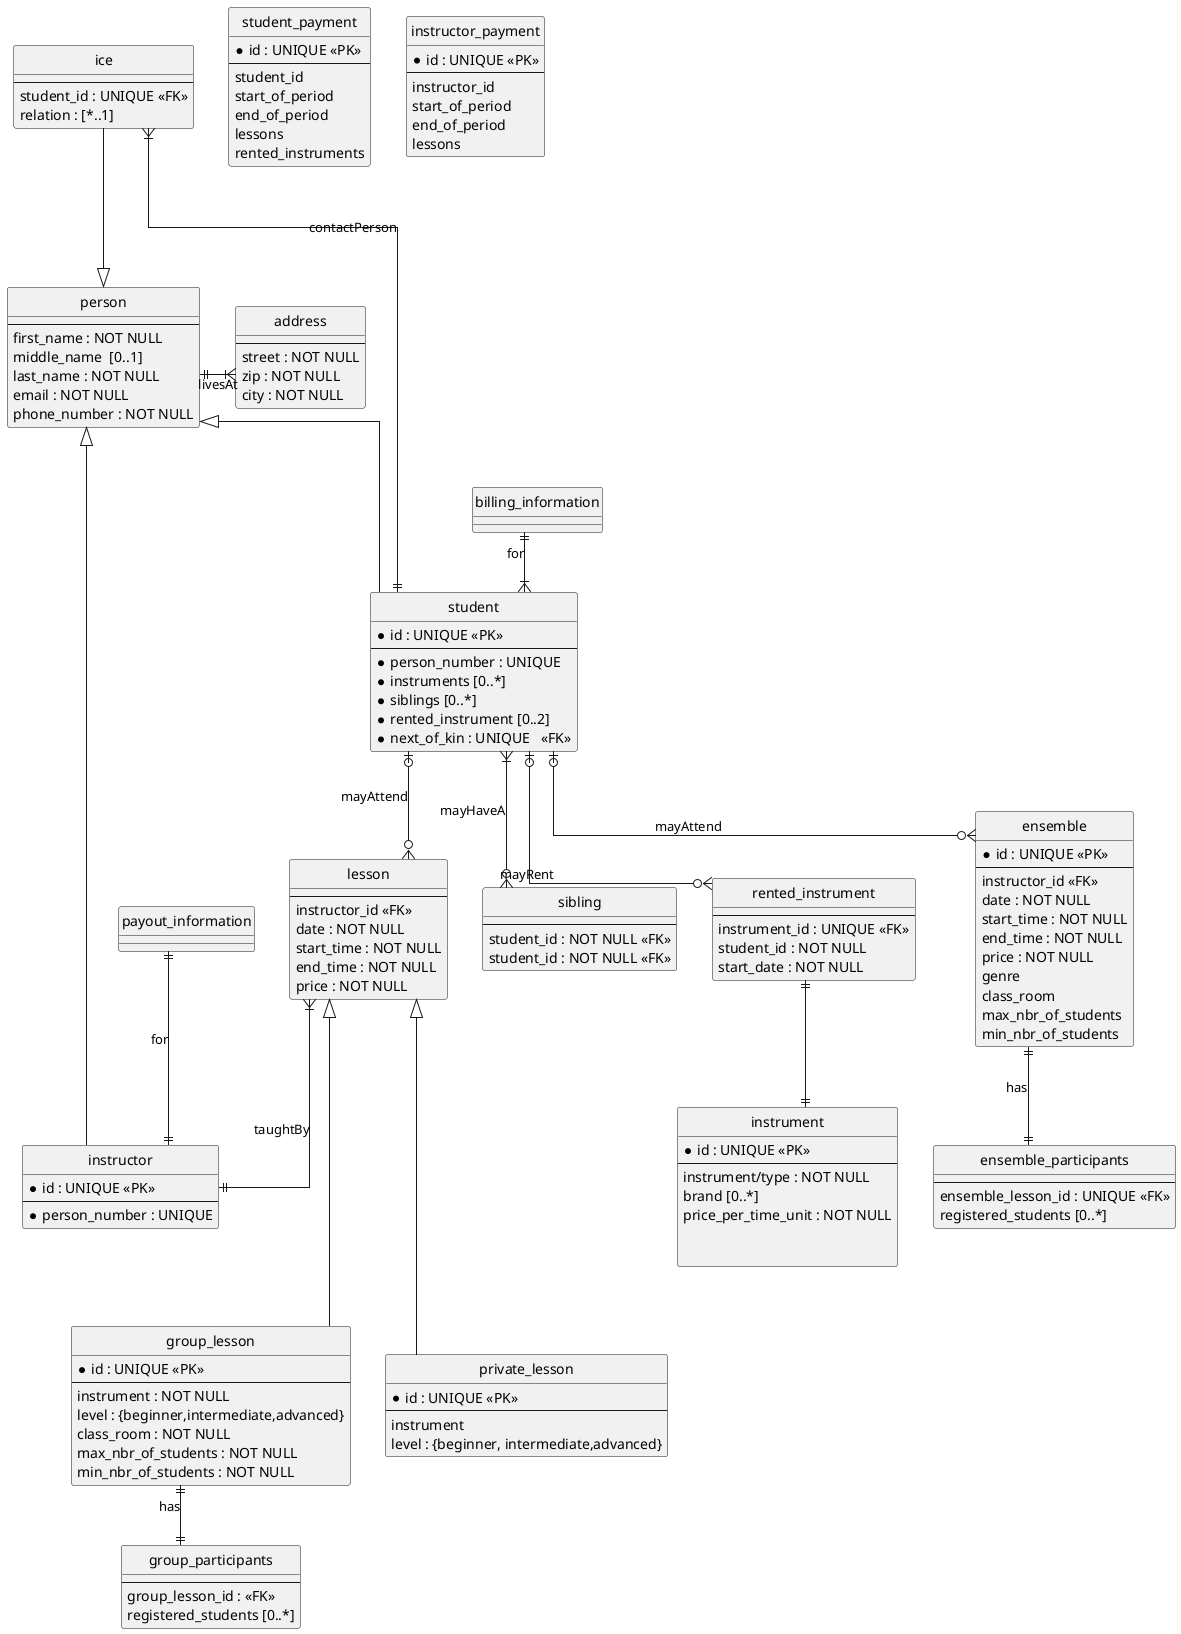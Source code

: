 @startuml Soundgood Music School
hide circle
' 'need to allow mixing to accomplish something with mixed shapes
' allow_mixing

skinparam linetype ortho
' skinparam package {
'     BackgroundColor LightYellow
' }
top to bottom direction
' left to right direction

' skinparam ClassAttributeIconSize 0
' class classtest{}

' ACTORS
entity "person" {
' entity "contact_info" {
    ' * id : UNIQUE <<PK>>
    --
    first_name : NOT NULL
    middle_name  [0..1]
    last_name : NOT NULL
    email : NOT NULL
    phone_number : NOT NULL
}

entity "address" {
    --
    street : NOT NULL
    zip : NOT NULL
    city : NOT NULL
}

entity "student" {
    * id : UNIQUE <<PK>>
    --
    ' * person_id : UNIQUE     <<FK>>
    * person_number : UNIQUE
    * instruments [0..*]
    * siblings [0..*]
    * rented_instrument [0..2]
    ' eller ska jag dela upp det i två?
    * next_of_kin : UNIQUE   <<FK>>
    ' no next of kin, only ice?
    ' next_of_kin == person_id
}
' note top
'     student_id -> should student_id == person_id?
'     What about person_number?
' end note

' ärver från person
entity "ice" {
    --
    ' person_id : <<FK>>???????
    student_id : UNIQUE <<FK>>
    relation : [*..1]
}

entity "sibling" {
    --
    student_id : NOT NULL <<FK>>
    student_id : NOT NULL <<FK>>
}
entity "instructor" {
    * id : UNIQUE <<PK>>
    --
    ' * person_id : UNIQUE     <<FK>>
    * person_number : UNIQUE
}

' INSTRUMENTS
entity "instrument" {
* id : UNIQUE <<PK>>
' rent_id
--
instrument/type : NOT NULL
brand [0..*]
price_per_time_unit : NOT NULL

' or
' __
' instrument/type
' brand
' price_per_time_unit
' in_stock
' rented

}
' ' find a better name. "instrument_skill"? Is it even neccessary??
' entity "instrument" {
'     type
'     level
' }

' is in_stock derived data? If rentee_id than its not in stock?
entity "rented_instrument" {
--
instrument_id : UNIQUE <<FK>>
' rent_id
student_id : NOT NULL
' rentee
start_date : NOT NULL
}

' LESSONS
' ska instructor ligger på denna nivå eller nere hos childs?
entity "lesson" {
    --
    instructor_id <<FK>>
    date : NOT NULL
    start_time : NOT NULL
    end_time : NOT NULL
    price : NOT NULL
}
entity "private_lesson" {
    * id : UNIQUE <<PK>>
    --
    instrument
    level : {beginner, intermediate,advanced}
}

' TODO: Ska level alternativen skrivas som kommentar istället??
entity "group_lesson" {
    * id : UNIQUE <<PK>>
    --
    instrument : NOT NULL
    level : {beginner,intermediate,advanced}
    class_room : NOT NULL
    max_nbr_of_students : NOT NULL
    min_nbr_of_students : NOT NULL
}

entity "group_participants" {
    --
    group_lesson_id : <<FK>>
    registered_students [0..*]
    ' registered_students : student_id[]
}

entity "ensemble" {
    * id : UNIQUE <<PK>>
    --
    instructor_id <<FK>>
    date : NOT NULL
    start_time : NOT NULL
    end_time : NOT NULL
    price : NOT NULL
    genre
    class_room
    max_nbr_of_students
    min_nbr_of_students
}

entity "ensemble_participants" {
    --
    ensemble_lesson_id : UNIQUE <<FK>>
    registered_students [0..*]
}

' FINANCIAL
entity student_payment {
* id : UNIQUE <<PK>>
--
student_id
start_of_period
end_of_period
lessons
rented_instruments
}
' note bottom 
'     What if the bill should include several students? 
' end note
entity "billing_information" {}

entity instructor_payment {
* id : UNIQUE <<PK>>
--
instructor_id
start_of_period
end_of_period
lessons
}
' entity "monthly_statement" {
' }

entity "payout_information" {}


' RELATIONS
person ||--|{ address : livesAt
' person ||--|| student::person_id : isA
' person ||--|| instructor::person_id : isA
' person ||--|| ice::person_id : isA
' student |o"1"--"0..2"o{ rented_instrument : mayRent
student |o--o{ rented_instrument : mayRent
rented_instrument ||--|| instrument 
billing_information ||--|{ student : for
payout_information ||--|| instructor : for


student |o--o{ lesson : mayAttend
student |o--o{ ensemble : mayAttend
lesson }|--|| instructor : taughtBy

student ||--|{ ice : contactPerson
student }|--o{ sibling : mayHaveA

group_lesson ||--|| group_participants : has
ensemble ||--|| ensemble_participants : has
' sibling }|--|{ student : isA
' et |o"1"---"10"o{ et2 : relationtest

' INHERITANCE
' ' rename the x* variants into x1 to see effect
' () "xor\nsubtypes" as x1
' stack "xor" as x_1
' label "xor\nsubtypes" as x__1

' ' super/subtype relations using x1 as intermediate connection
' lesson <|-down- x_1
' x_1 -up- private_lesson
' x_1 -up- group_lesson

lesson <|--down- private_lesson
lesson <|--down- group_lesson
' lesson <|--down- ensemble
person <|--down- student
person <|--down- instructor
person <|--down- ice

' ARRANGEMENT
group_lesson -[hidden]right-> private_lesson
group_lesson -[hidden]down-> group_participants
ensemble -[hidden]down-> ensemble_participants

person -[hidden]up-> student
person -[hidden]up-> ice
person -[hidden]up-> instructor
person -[hidden]left-> address

@enduml